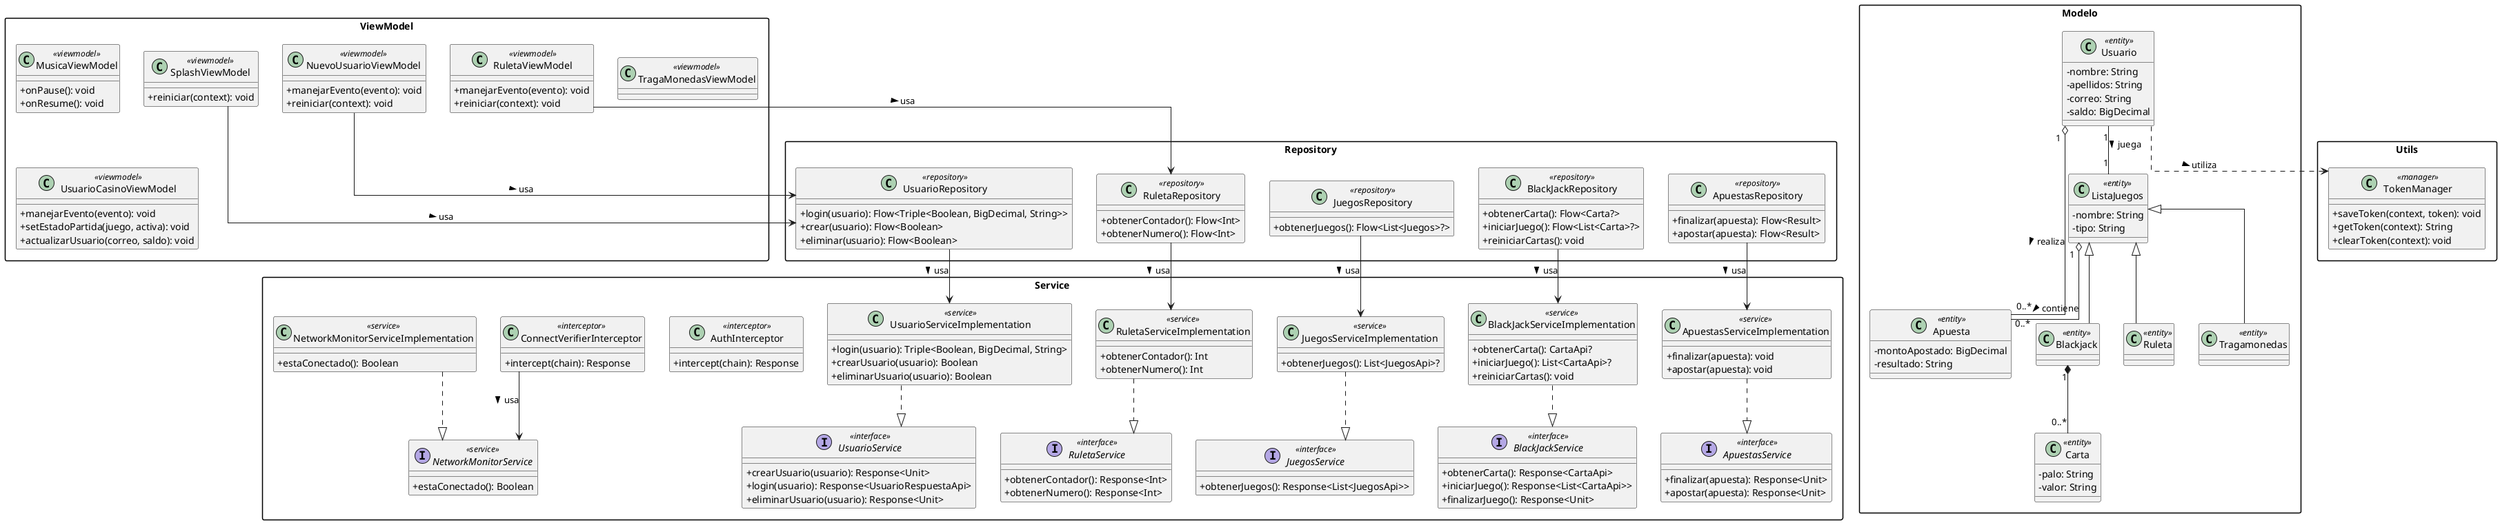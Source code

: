 @startuml
skinparam classAttributeIconSize 0
skinparam shadowing false
skinparam packageStyle rectangle
skinparam linetype ortho

'========================
' Paquete Modelo / Dominio
'========================
package "Modelo" {
  class Usuario <<entity>> {
    - nombre: String
    - apellidos: String
    - correo: String
    - saldo: BigDecimal
  }

  class Apuesta <<entity>> {
    - montoApostado: BigDecimal
    - resultado: String
  }

  class ListaJuegos <<entity>> {
    - nombre: String
    - tipo: String
  }

  class Blackjack <<entity>>
  class Ruleta <<entity>>
  class Tragamonedas <<entity>>

  class Carta <<entity>> {
    - palo: String
    - valor: String
  }

  Usuario "1" o-- "0..*" Apuesta : realiza >
  Usuario "1" -- "1" ListaJuegos : juega >
  ListaJuegos "1" o-- "0..*" Apuesta : contiene >
  ListaJuegos <|-- Blackjack
  ListaJuegos <|-- Ruleta
  ListaJuegos <|-- Tragamonedas
  Blackjack "1" *-- "0..*" Carta
}

'========================
' Paquete Utils / Manager
'========================
package "Utils" {
  class TokenManager <<manager>> {
    + saveToken(context, token): void
    + getToken(context): String
    + clearToken(context): void
  }
  Usuario ..> TokenManager : utiliza >
}

'========================
' Paquete Repository
'========================
package "Repository" {
  class ApuestasRepository <<repository>> {
    + finalizar(apuesta): Flow<Result>
    + apostar(apuesta): Flow<Result>
  }

  class BlackJackRepository <<repository>> {
    + obtenerCarta(): Flow<Carta?>
    + iniciarJuego(): Flow<List<Carta>?>
    + reiniciarCartas(): void
  }

  class JuegosRepository <<repository>> {
    + obtenerJuegos(): Flow<List<Juegos>?>
  }

  class RuletaRepository <<repository>> {
    + obtenerContador(): Flow<Int>
    + obtenerNumero(): Flow<Int>
  }

  class UsuarioRepository <<repository>> {
    + login(usuario): Flow<Triple<Boolean, BigDecimal, String>>
    + crear(usuario): Flow<Boolean>
    + eliminar(usuario): Flow<Boolean>
  }
}

'========================
' Paquete Service
'========================
package "Service" {
  interface ApuestasService <<interface>> {
    + finalizar(apuesta): Response<Unit>
    + apostar(apuesta): Response<Unit>
  }

  class ApuestasServiceImplementation <<service>> {
    + finalizar(apuesta): void
    + apostar(apuesta): void
  }

  interface BlackJackService <<interface>> {
    + obtenerCarta(): Response<CartaApi>
    + iniciarJuego(): Response<List<CartaApi>>
    + finalizarJuego(): Response<Unit>
  }

  class BlackJackServiceImplementation <<service>> {
    + obtenerCarta(): CartaApi?
    + iniciarJuego(): List<CartaApi>?
    + reiniciarCartas(): void
  }

  interface JuegosService <<interface>> {
    + obtenerJuegos(): Response<List<JuegosApi>>
  }

  class JuegosServiceImplementation <<service>> {
    + obtenerJuegos(): List<JuegosApi>?
  }

  interface RuletaService <<interface>> {
    + obtenerContador(): Response<Int>
    + obtenerNumero(): Response<Int>
  }

  class RuletaServiceImplementation <<service>> {
    + obtenerContador(): Int
    + obtenerNumero(): Int
  }

  interface UsuarioService <<interface>> {
    + crearUsuario(usuario): Response<Unit>
    + login(usuario): Response<UsuarioRespuestaApi>
    + eliminarUsuario(usuario): Response<Unit>
  }

  class UsuarioServiceImplementation <<service>> {
    + login(usuario): Triple<Boolean, BigDecimal, String>
    + crearUsuario(usuario): Boolean
    + eliminarUsuario(usuario): Boolean
  }

  class AuthInterceptor <<interceptor>> {
    + intercept(chain): Response
  }

  class ConnectVerifierInterceptor <<interceptor>> {
    + intercept(chain): Response
  }

  interface NetworkMonitorService <<service>> {
    + estaConectado(): Boolean
  }

  class NetworkMonitorServiceImplementation <<service>> {
    + estaConectado(): Boolean
  }
}

' Relaciones repositorios -> servicios
ApuestasRepository --> ApuestasServiceImplementation : usa >
BlackJackRepository --> BlackJackServiceImplementation : usa >
JuegosRepository --> JuegosServiceImplementation : usa >
RuletaRepository --> RuletaServiceImplementation : usa >
UsuarioRepository --> UsuarioServiceImplementation : usa >

ConnectVerifierInterceptor --> NetworkMonitorService : usa >
NetworkMonitorServiceImplementation ..|> NetworkMonitorService
ApuestasServiceImplementation ..|> ApuestasService
BlackJackServiceImplementation ..|> BlackJackService
JuegosServiceImplementation ..|> JuegosService
RuletaServiceImplementation ..|> RuletaService
UsuarioServiceImplementation ..|> UsuarioService

'========================
' Paquete ViewModel
'========================
package "ViewModel" {
  class MusicaViewModel <<viewmodel>> {
    + onPause(): void
    + onResume(): void
  }

  class NuevoUsuarioViewModel <<viewmodel>> {
    + manejarEvento(evento): void
    + reiniciar(context): void
  }

  class RuletaViewModel <<viewmodel>> {
    + manejarEvento(evento): void
    + reiniciar(context): void
  }

  class SplashViewModel <<viewmodel>> {
    + reiniciar(context): void
  }

  class TragaMonedasViewModel <<viewmodel>>

  class UsuarioCasinoViewModel <<viewmodel>> {
    + manejarEvento(evento): void
    + setEstadoPartida(juego, activa): void
    + actualizarUsuario(correo, saldo): void
  }
}

' Relaciones ViewModel -> Repository
NuevoUsuarioViewModel --> UsuarioRepository : usa >
RuletaViewModel --> RuletaRepository : usa >
SplashViewModel --> UsuarioRepository : usa >

@enduml